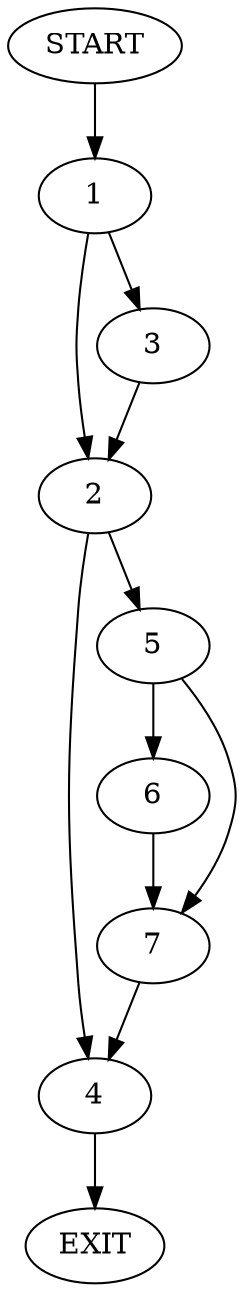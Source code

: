 digraph {
0 [label="START"]
8 [label="EXIT"]
0 -> 1
1 -> 2
1 -> 3
3 -> 2
2 -> 4
2 -> 5
4 -> 8
5 -> 6
5 -> 7
7 -> 4
6 -> 7
}
